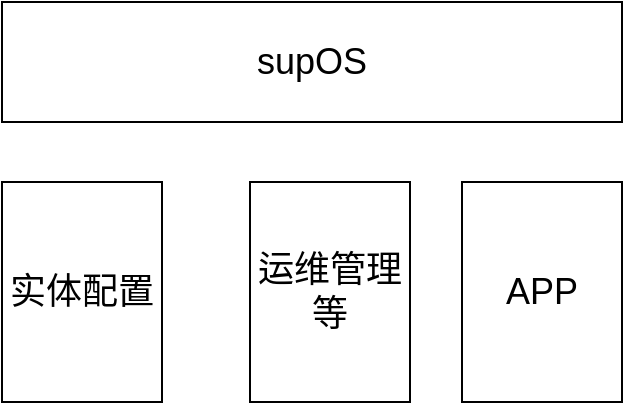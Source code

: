 <mxfile version="14.6.13" type="device"><diagram id="ucLH4Vfbc-G9hQYhtuh5" name="第 1 页"><mxGraphModel dx="1024" dy="592" grid="1" gridSize="10" guides="1" tooltips="1" connect="1" arrows="1" fold="1" page="1" pageScale="1" pageWidth="827" pageHeight="1169" math="0" shadow="0"><root><mxCell id="0"/><mxCell id="1" parent="0"/><mxCell id="4kDYnflsgJqumvAGNHVe-1" value="&lt;font style=&quot;font-size: 18px&quot;&gt;supOS&lt;/font&gt;" style="rounded=0;whiteSpace=wrap;html=1;" vertex="1" parent="1"><mxGeometry x="250" y="190" width="310" height="60" as="geometry"/></mxCell><mxCell id="4kDYnflsgJqumvAGNHVe-2" value="&lt;span style=&quot;font-size: 18px&quot;&gt;实体配置&lt;/span&gt;" style="rounded=0;whiteSpace=wrap;html=1;" vertex="1" parent="1"><mxGeometry x="250" y="280" width="80" height="110" as="geometry"/></mxCell><mxCell id="4kDYnflsgJqumvAGNHVe-3" value="&lt;span style=&quot;font-size: 18px&quot;&gt;运维管理等&lt;/span&gt;" style="rounded=0;whiteSpace=wrap;html=1;" vertex="1" parent="1"><mxGeometry x="374" y="280" width="80" height="110" as="geometry"/></mxCell><mxCell id="4kDYnflsgJqumvAGNHVe-4" value="&lt;span style=&quot;font-size: 18px&quot;&gt;APP&lt;/span&gt;" style="rounded=0;whiteSpace=wrap;html=1;" vertex="1" parent="1"><mxGeometry x="480" y="280" width="80" height="110" as="geometry"/></mxCell></root></mxGraphModel></diagram></mxfile>